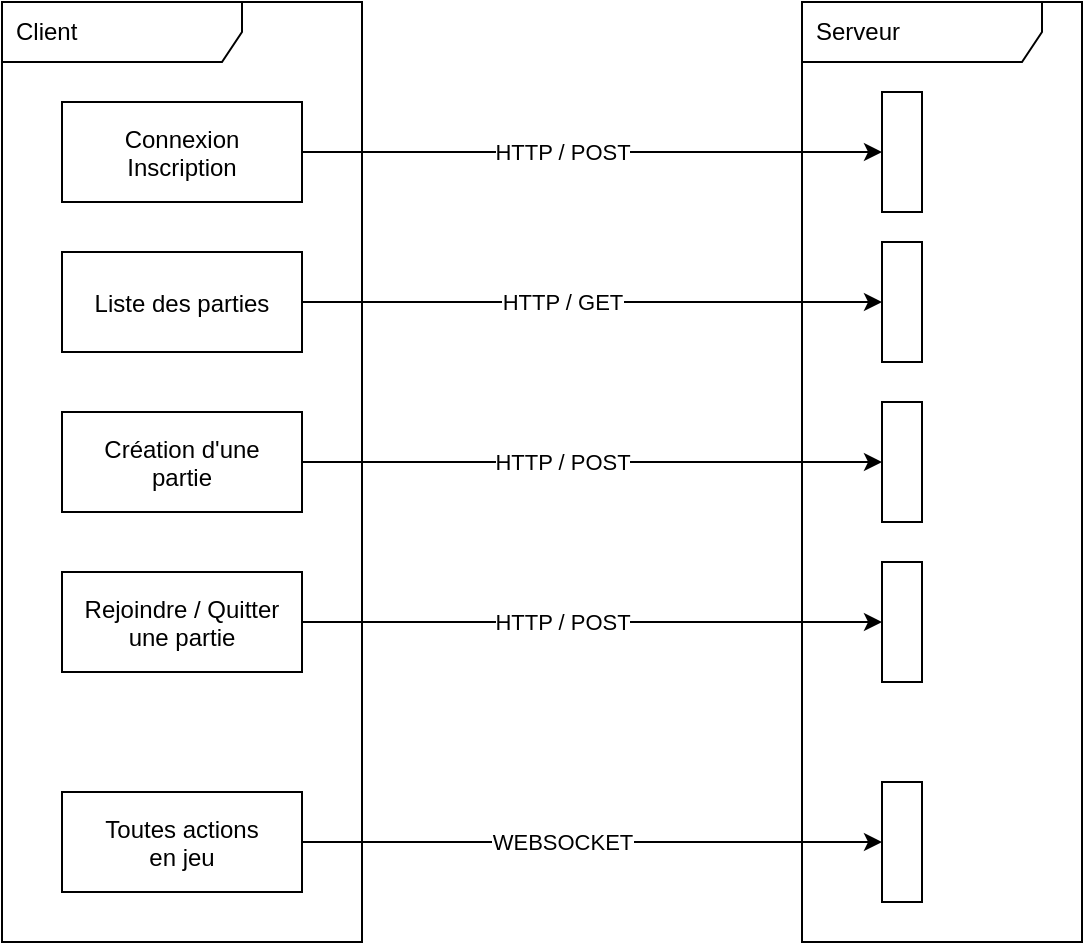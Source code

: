 <mxfile>
    <diagram id="BNu7J2G3WS-_Pifw_s_0" name="Page-1">
        <mxGraphModel dx="1619" dy="734" grid="1" gridSize="10" guides="1" tooltips="1" connect="1" arrows="1" fold="1" page="1" pageScale="1" pageWidth="850" pageHeight="1100" math="0" shadow="0">
            <root>
                <mxCell id="0"/>
                <mxCell id="1" parent="0"/>
                <mxCell id="2" value="Client" style="shape=umlFrame;whiteSpace=wrap;html=1;width=120;height=30;boundedLbl=1;verticalAlign=middle;align=left;spacingLeft=5;" parent="1" vertex="1">
                    <mxGeometry x="80" y="160" width="180" height="470" as="geometry"/>
                </mxCell>
                <mxCell id="3" value="Serveur" style="shape=umlFrame;whiteSpace=wrap;html=1;width=120;height=30;boundedLbl=1;verticalAlign=middle;align=left;spacingLeft=5;fillColor=default;" parent="1" vertex="1">
                    <mxGeometry x="480" y="160" width="140" height="470" as="geometry"/>
                </mxCell>
                <mxCell id="8" value="" style="edgeStyle=none;html=1;" parent="1" source="6" target="7" edge="1">
                    <mxGeometry relative="1" as="geometry"/>
                </mxCell>
                <mxCell id="9" value="HTTP / POST" style="edgeLabel;html=1;align=center;verticalAlign=middle;resizable=0;points=[];" parent="8" vertex="1" connectable="0">
                    <mxGeometry x="-0.241" y="1" relative="1" as="geometry">
                        <mxPoint x="20" y="1" as="offset"/>
                    </mxGeometry>
                </mxCell>
                <mxCell id="6" value="Connexion&#10;Inscription" style="fontStyle=0;" parent="1" vertex="1">
                    <mxGeometry x="110" y="210" width="120" height="50" as="geometry"/>
                </mxCell>
                <mxCell id="7" value="" style="whiteSpace=wrap;html=1;fillColor=default;fontStyle=0;" parent="1" vertex="1">
                    <mxGeometry x="520" y="205" width="20" height="60" as="geometry"/>
                </mxCell>
                <mxCell id="10" value="" style="edgeStyle=none;html=1;" parent="1" source="12" target="13" edge="1">
                    <mxGeometry relative="1" as="geometry"/>
                </mxCell>
                <mxCell id="11" value="HTTP / GET" style="edgeLabel;html=1;align=center;verticalAlign=middle;resizable=0;points=[];" parent="10" vertex="1" connectable="0">
                    <mxGeometry x="-0.241" y="1" relative="1" as="geometry">
                        <mxPoint x="20" y="1" as="offset"/>
                    </mxGeometry>
                </mxCell>
                <mxCell id="12" value="Liste des parties" style="fontStyle=0;" parent="1" vertex="1">
                    <mxGeometry x="110" y="285" width="120" height="50" as="geometry"/>
                </mxCell>
                <mxCell id="13" value="" style="whiteSpace=wrap;html=1;fillColor=default;fontStyle=0;" parent="1" vertex="1">
                    <mxGeometry x="520" y="280" width="20" height="60" as="geometry"/>
                </mxCell>
                <mxCell id="14" value="" style="edgeStyle=none;html=1;" parent="1" source="16" target="17" edge="1">
                    <mxGeometry relative="1" as="geometry"/>
                </mxCell>
                <mxCell id="15" value="HTTP / POST" style="edgeLabel;html=1;align=center;verticalAlign=middle;resizable=0;points=[];" parent="14" vertex="1" connectable="0">
                    <mxGeometry x="-0.241" y="1" relative="1" as="geometry">
                        <mxPoint x="20" y="1" as="offset"/>
                    </mxGeometry>
                </mxCell>
                <mxCell id="16" value="Création d'une&#10;partie" style="fontStyle=0;" parent="1" vertex="1">
                    <mxGeometry x="110" y="365" width="120" height="50" as="geometry"/>
                </mxCell>
                <mxCell id="17" value="" style="whiteSpace=wrap;html=1;fillColor=default;fontStyle=0;" parent="1" vertex="1">
                    <mxGeometry x="520" y="360" width="20" height="60" as="geometry"/>
                </mxCell>
                <mxCell id="18" value="" style="edgeStyle=none;html=1;" parent="1" source="20" target="21" edge="1">
                    <mxGeometry relative="1" as="geometry"/>
                </mxCell>
                <mxCell id="19" value="HTTP / POST" style="edgeLabel;html=1;align=center;verticalAlign=middle;resizable=0;points=[];" parent="18" vertex="1" connectable="0">
                    <mxGeometry x="-0.241" y="1" relative="1" as="geometry">
                        <mxPoint x="20" y="1" as="offset"/>
                    </mxGeometry>
                </mxCell>
                <mxCell id="20" value="Rejoindre / Quitter&#10;une partie" style="fontStyle=0;" parent="1" vertex="1">
                    <mxGeometry x="110" y="445" width="120" height="50" as="geometry"/>
                </mxCell>
                <mxCell id="21" value="" style="whiteSpace=wrap;html=1;fillColor=default;fontStyle=0;" parent="1" vertex="1">
                    <mxGeometry x="520" y="440" width="20" height="60" as="geometry"/>
                </mxCell>
                <mxCell id="22" value="" style="edgeStyle=none;html=1;" parent="1" source="24" target="25" edge="1">
                    <mxGeometry relative="1" as="geometry"/>
                </mxCell>
                <mxCell id="23" value="WEBSOCKET" style="edgeLabel;html=1;align=center;verticalAlign=middle;resizable=0;points=[];" parent="22" vertex="1" connectable="0">
                    <mxGeometry x="-0.241" y="1" relative="1" as="geometry">
                        <mxPoint x="20" y="1" as="offset"/>
                    </mxGeometry>
                </mxCell>
                <mxCell id="24" value="Toutes actions&#10;en jeu" style="fontStyle=0;" parent="1" vertex="1">
                    <mxGeometry x="110" y="555" width="120" height="50" as="geometry"/>
                </mxCell>
                <mxCell id="25" value="" style="whiteSpace=wrap;html=1;fillColor=default;fontStyle=0;" parent="1" vertex="1">
                    <mxGeometry x="520" y="550" width="20" height="60" as="geometry"/>
                </mxCell>
            </root>
        </mxGraphModel>
    </diagram>
</mxfile>